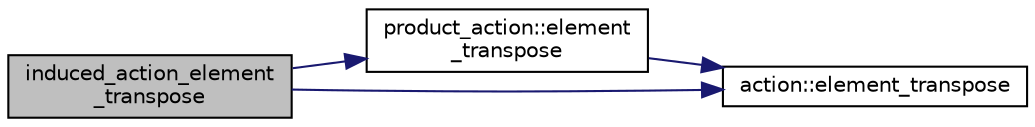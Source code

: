 digraph "induced_action_element_transpose"
{
  edge [fontname="Helvetica",fontsize="10",labelfontname="Helvetica",labelfontsize="10"];
  node [fontname="Helvetica",fontsize="10",shape=record];
  rankdir="LR";
  Node4414 [label="induced_action_element\l_transpose",height=0.2,width=0.4,color="black", fillcolor="grey75", style="filled", fontcolor="black"];
  Node4414 -> Node4415 [color="midnightblue",fontsize="10",style="solid",fontname="Helvetica"];
  Node4415 [label="product_action::element\l_transpose",height=0.2,width=0.4,color="black", fillcolor="white", style="filled",URL="$d8/d74/classproduct__action.html#aa84df17c662d1a9944325d9bfba37069"];
  Node4415 -> Node4416 [color="midnightblue",fontsize="10",style="solid",fontname="Helvetica"];
  Node4416 [label="action::element_transpose",height=0.2,width=0.4,color="black", fillcolor="white", style="filled",URL="$d2/d86/classaction.html#abecb246cacc5cc3987c6866068e6f505"];
  Node4414 -> Node4416 [color="midnightblue",fontsize="10",style="solid",fontname="Helvetica"];
}
